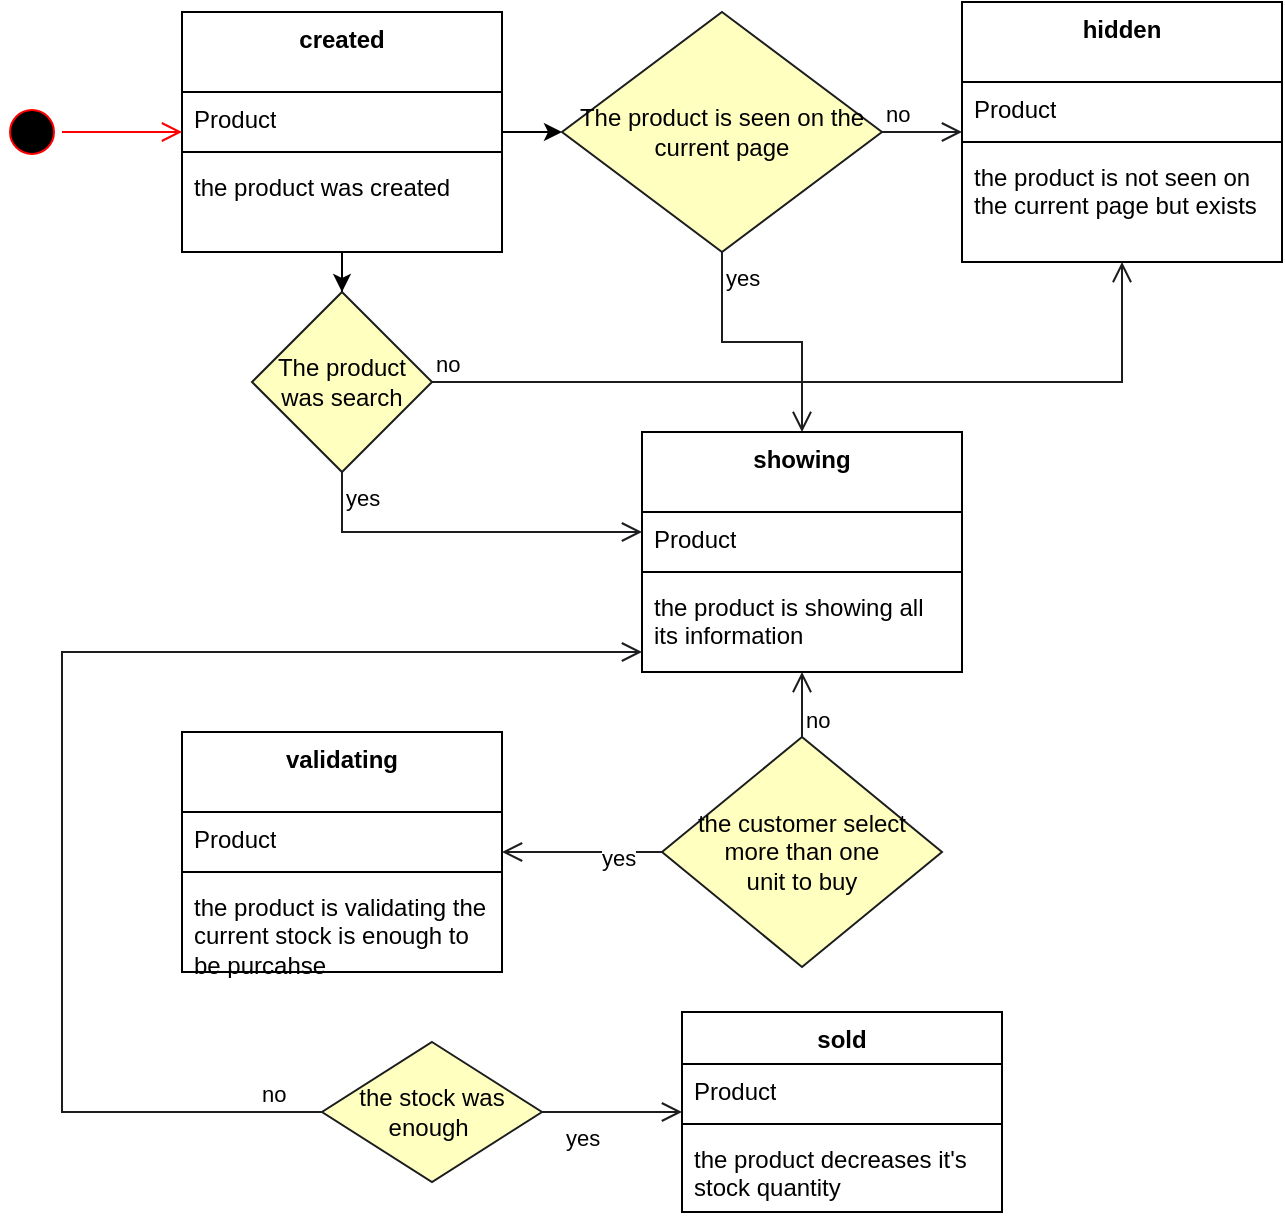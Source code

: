 <mxfile version="24.5.3" type="device">
  <diagram id="PQn-5Fw6K4jAPKaVSkoZ" name="Página-1">
    <mxGraphModel dx="1114" dy="558" grid="1" gridSize="10" guides="1" tooltips="1" connect="1" arrows="1" fold="1" page="1" pageScale="1" pageWidth="827" pageHeight="1169" math="0" shadow="0">
      <root>
        <mxCell id="0" />
        <mxCell id="1" parent="0" />
        <mxCell id="8yeBUtFdL5poYbbCW9lY-4" style="edgeStyle=orthogonalEdgeStyle;rounded=0;orthogonalLoop=1;jettySize=auto;html=1;" parent="1" source="2B88kZ_RZcYbCxnPiZeE-9" target="8yeBUtFdL5poYbbCW9lY-1" edge="1">
          <mxGeometry relative="1" as="geometry" />
        </mxCell>
        <mxCell id="8yeBUtFdL5poYbbCW9lY-28" style="edgeStyle=orthogonalEdgeStyle;rounded=0;orthogonalLoop=1;jettySize=auto;html=1;" parent="1" source="2B88kZ_RZcYbCxnPiZeE-9" target="8yeBUtFdL5poYbbCW9lY-24" edge="1">
          <mxGeometry relative="1" as="geometry" />
        </mxCell>
        <mxCell id="2B88kZ_RZcYbCxnPiZeE-9" value="created" style="swimlane;fontStyle=1;align=center;verticalAlign=top;childLayout=stackLayout;horizontal=1;startSize=40;horizontalStack=0;resizeParent=1;resizeParentMax=0;resizeLast=0;collapsible=1;marginBottom=0;whiteSpace=wrap;html=1;" parent="1" vertex="1">
          <mxGeometry x="150" y="20" width="160" height="120" as="geometry" />
        </mxCell>
        <mxCell id="2B88kZ_RZcYbCxnPiZeE-10" value="Product" style="text;strokeColor=none;fillColor=none;align=left;verticalAlign=top;spacingLeft=4;spacingRight=4;overflow=hidden;rotatable=0;points=[[0,0.5],[1,0.5]];portConstraint=eastwest;whiteSpace=wrap;html=1;" parent="2B88kZ_RZcYbCxnPiZeE-9" vertex="1">
          <mxGeometry y="40" width="160" height="26" as="geometry" />
        </mxCell>
        <mxCell id="2B88kZ_RZcYbCxnPiZeE-11" value="" style="line;strokeWidth=1;fillColor=none;align=left;verticalAlign=middle;spacingTop=-1;spacingLeft=3;spacingRight=3;rotatable=0;labelPosition=right;points=[];portConstraint=eastwest;strokeColor=inherit;" parent="2B88kZ_RZcYbCxnPiZeE-9" vertex="1">
          <mxGeometry y="66" width="160" height="8" as="geometry" />
        </mxCell>
        <mxCell id="2B88kZ_RZcYbCxnPiZeE-12" value="the product was created&amp;nbsp;" style="text;strokeColor=none;fillColor=none;align=left;verticalAlign=top;spacingLeft=4;spacingRight=4;overflow=hidden;rotatable=0;points=[[0,0.5],[1,0.5]];portConstraint=eastwest;whiteSpace=wrap;html=1;" parent="2B88kZ_RZcYbCxnPiZeE-9" vertex="1">
          <mxGeometry y="74" width="160" height="46" as="geometry" />
        </mxCell>
        <mxCell id="2B88kZ_RZcYbCxnPiZeE-18" value="" style="ellipse;html=1;shape=startState;fillColor=#000000;strokeColor=#ff0000;" parent="1" vertex="1">
          <mxGeometry x="60" y="65" width="30" height="30" as="geometry" />
        </mxCell>
        <mxCell id="2B88kZ_RZcYbCxnPiZeE-19" value="" style="edgeStyle=orthogonalEdgeStyle;html=1;verticalAlign=bottom;endArrow=open;endSize=8;strokeColor=#ff0000;rounded=0;" parent="1" source="2B88kZ_RZcYbCxnPiZeE-18" target="2B88kZ_RZcYbCxnPiZeE-9" edge="1">
          <mxGeometry relative="1" as="geometry">
            <mxPoint x="165" y="120" as="targetPoint" />
          </mxGeometry>
        </mxCell>
        <mxCell id="8yeBUtFdL5poYbbCW9lY-1" value="The product is seen on the current page" style="rhombus;whiteSpace=wrap;html=1;fontColor=#000000;fillColor=#ffffc0;strokeColor=#1B1D1E;" parent="1" vertex="1">
          <mxGeometry x="340" y="20" width="160" height="120" as="geometry" />
        </mxCell>
        <mxCell id="8yeBUtFdL5poYbbCW9lY-2" value="no" style="edgeStyle=orthogonalEdgeStyle;html=1;align=left;verticalAlign=bottom;endArrow=open;endSize=8;strokeColor=#1B1D1E;rounded=0;" parent="1" source="8yeBUtFdL5poYbbCW9lY-1" target="8yeBUtFdL5poYbbCW9lY-20" edge="1">
          <mxGeometry x="-1" relative="1" as="geometry">
            <mxPoint x="560" y="80" as="targetPoint" />
          </mxGeometry>
        </mxCell>
        <mxCell id="8yeBUtFdL5poYbbCW9lY-3" value="yes" style="edgeStyle=orthogonalEdgeStyle;html=1;align=left;verticalAlign=top;endArrow=open;endSize=8;strokeColor=#1B1D1E;rounded=0;" parent="1" source="8yeBUtFdL5poYbbCW9lY-1" target="8yeBUtFdL5poYbbCW9lY-5" edge="1">
          <mxGeometry x="-1" relative="1" as="geometry">
            <mxPoint x="400" y="165" as="targetPoint" />
          </mxGeometry>
        </mxCell>
        <mxCell id="8yeBUtFdL5poYbbCW9lY-5" value="showing" style="swimlane;fontStyle=1;align=center;verticalAlign=top;childLayout=stackLayout;horizontal=1;startSize=40;horizontalStack=0;resizeParent=1;resizeParentMax=0;resizeLast=0;collapsible=1;marginBottom=0;whiteSpace=wrap;html=1;" parent="1" vertex="1">
          <mxGeometry x="380" y="230" width="160" height="120" as="geometry" />
        </mxCell>
        <mxCell id="8yeBUtFdL5poYbbCW9lY-6" value="Product" style="text;strokeColor=none;fillColor=none;align=left;verticalAlign=top;spacingLeft=4;spacingRight=4;overflow=hidden;rotatable=0;points=[[0,0.5],[1,0.5]];portConstraint=eastwest;whiteSpace=wrap;html=1;" parent="8yeBUtFdL5poYbbCW9lY-5" vertex="1">
          <mxGeometry y="40" width="160" height="26" as="geometry" />
        </mxCell>
        <mxCell id="8yeBUtFdL5poYbbCW9lY-7" value="" style="line;strokeWidth=1;fillColor=none;align=left;verticalAlign=middle;spacingTop=-1;spacingLeft=3;spacingRight=3;rotatable=0;labelPosition=right;points=[];portConstraint=eastwest;strokeColor=inherit;" parent="8yeBUtFdL5poYbbCW9lY-5" vertex="1">
          <mxGeometry y="66" width="160" height="8" as="geometry" />
        </mxCell>
        <mxCell id="8yeBUtFdL5poYbbCW9lY-8" value="the product is showing all its information&amp;nbsp;&amp;nbsp;" style="text;strokeColor=none;fillColor=none;align=left;verticalAlign=top;spacingLeft=4;spacingRight=4;overflow=hidden;rotatable=0;points=[[0,0.5],[1,0.5]];portConstraint=eastwest;whiteSpace=wrap;html=1;" parent="8yeBUtFdL5poYbbCW9lY-5" vertex="1">
          <mxGeometry y="74" width="160" height="46" as="geometry" />
        </mxCell>
        <mxCell id="8yeBUtFdL5poYbbCW9lY-20" value="hidden" style="swimlane;fontStyle=1;align=center;verticalAlign=top;childLayout=stackLayout;horizontal=1;startSize=40;horizontalStack=0;resizeParent=1;resizeParentMax=0;resizeLast=0;collapsible=1;marginBottom=0;whiteSpace=wrap;html=1;" parent="1" vertex="1">
          <mxGeometry x="540" y="15" width="160" height="130" as="geometry" />
        </mxCell>
        <mxCell id="8yeBUtFdL5poYbbCW9lY-21" value="Product" style="text;strokeColor=none;fillColor=none;align=left;verticalAlign=top;spacingLeft=4;spacingRight=4;overflow=hidden;rotatable=0;points=[[0,0.5],[1,0.5]];portConstraint=eastwest;whiteSpace=wrap;html=1;" parent="8yeBUtFdL5poYbbCW9lY-20" vertex="1">
          <mxGeometry y="40" width="160" height="26" as="geometry" />
        </mxCell>
        <mxCell id="8yeBUtFdL5poYbbCW9lY-22" value="" style="line;strokeWidth=1;fillColor=none;align=left;verticalAlign=middle;spacingTop=-1;spacingLeft=3;spacingRight=3;rotatable=0;labelPosition=right;points=[];portConstraint=eastwest;strokeColor=inherit;" parent="8yeBUtFdL5poYbbCW9lY-20" vertex="1">
          <mxGeometry y="66" width="160" height="8" as="geometry" />
        </mxCell>
        <mxCell id="8yeBUtFdL5poYbbCW9lY-23" value="the product is not seen on the current page but exists&amp;nbsp;" style="text;strokeColor=none;fillColor=none;align=left;verticalAlign=top;spacingLeft=4;spacingRight=4;overflow=hidden;rotatable=0;points=[[0,0.5],[1,0.5]];portConstraint=eastwest;whiteSpace=wrap;html=1;" parent="8yeBUtFdL5poYbbCW9lY-20" vertex="1">
          <mxGeometry y="74" width="160" height="56" as="geometry" />
        </mxCell>
        <mxCell id="8yeBUtFdL5poYbbCW9lY-24" value="The product was search" style="rhombus;whiteSpace=wrap;html=1;fontColor=#000000;fillColor=#ffffc0;strokeColor=#1B1D1E;" parent="1" vertex="1">
          <mxGeometry x="185" y="160" width="90" height="90" as="geometry" />
        </mxCell>
        <mxCell id="8yeBUtFdL5poYbbCW9lY-25" value="no" style="edgeStyle=orthogonalEdgeStyle;html=1;align=left;verticalAlign=bottom;endArrow=open;endSize=8;strokeColor=#1B1D1E;rounded=0;" parent="1" source="8yeBUtFdL5poYbbCW9lY-24" target="8yeBUtFdL5poYbbCW9lY-20" edge="1">
          <mxGeometry x="-1" relative="1" as="geometry">
            <mxPoint x="330" y="310" as="targetPoint" />
          </mxGeometry>
        </mxCell>
        <mxCell id="8yeBUtFdL5poYbbCW9lY-26" value="yes" style="edgeStyle=orthogonalEdgeStyle;html=1;align=left;verticalAlign=top;endArrow=open;endSize=8;strokeColor=#1B1D1E;rounded=0;" parent="1" source="8yeBUtFdL5poYbbCW9lY-24" target="8yeBUtFdL5poYbbCW9lY-5" edge="1">
          <mxGeometry x="-1" relative="1" as="geometry">
            <mxPoint x="190" y="400" as="targetPoint" />
            <Array as="points">
              <mxPoint x="230" y="280" />
            </Array>
          </mxGeometry>
        </mxCell>
        <mxCell id="8yeBUtFdL5poYbbCW9lY-33" value="validating" style="swimlane;fontStyle=1;align=center;verticalAlign=top;childLayout=stackLayout;horizontal=1;startSize=40;horizontalStack=0;resizeParent=1;resizeParentMax=0;resizeLast=0;collapsible=1;marginBottom=0;whiteSpace=wrap;html=1;" parent="1" vertex="1">
          <mxGeometry x="150" y="380" width="160" height="120" as="geometry" />
        </mxCell>
        <mxCell id="8yeBUtFdL5poYbbCW9lY-34" value="Product" style="text;strokeColor=none;fillColor=none;align=left;verticalAlign=top;spacingLeft=4;spacingRight=4;overflow=hidden;rotatable=0;points=[[0,0.5],[1,0.5]];portConstraint=eastwest;whiteSpace=wrap;html=1;" parent="8yeBUtFdL5poYbbCW9lY-33" vertex="1">
          <mxGeometry y="40" width="160" height="26" as="geometry" />
        </mxCell>
        <mxCell id="8yeBUtFdL5poYbbCW9lY-35" value="" style="line;strokeWidth=1;fillColor=none;align=left;verticalAlign=middle;spacingTop=-1;spacingLeft=3;spacingRight=3;rotatable=0;labelPosition=right;points=[];portConstraint=eastwest;strokeColor=inherit;" parent="8yeBUtFdL5poYbbCW9lY-33" vertex="1">
          <mxGeometry y="66" width="160" height="8" as="geometry" />
        </mxCell>
        <mxCell id="8yeBUtFdL5poYbbCW9lY-36" value="the product is validating the current stock is enough to be purcahse&amp;nbsp;" style="text;strokeColor=none;fillColor=none;align=left;verticalAlign=top;spacingLeft=4;spacingRight=4;overflow=hidden;rotatable=0;points=[[0,0.5],[1,0.5]];portConstraint=eastwest;whiteSpace=wrap;html=1;" parent="8yeBUtFdL5poYbbCW9lY-33" vertex="1">
          <mxGeometry y="74" width="160" height="46" as="geometry" />
        </mxCell>
        <mxCell id="8yeBUtFdL5poYbbCW9lY-37" value="the customer select&lt;div&gt;&amp;nbsp;more than one&amp;nbsp;&lt;/div&gt;&lt;div&gt;unit to buy&lt;/div&gt;" style="rhombus;whiteSpace=wrap;html=1;fontColor=#000000;fillColor=#ffffc0;strokeColor=#1B1D1E;" parent="1" vertex="1">
          <mxGeometry x="390" y="382.5" width="140" height="115" as="geometry" />
        </mxCell>
        <mxCell id="8yeBUtFdL5poYbbCW9lY-38" value="no" style="edgeStyle=orthogonalEdgeStyle;html=1;align=left;verticalAlign=bottom;endArrow=open;endSize=8;strokeColor=#1B1D1E;rounded=0;" parent="1" source="8yeBUtFdL5poYbbCW9lY-37" target="8yeBUtFdL5poYbbCW9lY-5" edge="1">
          <mxGeometry x="-1" relative="1" as="geometry">
            <mxPoint x="420" y="370" as="targetPoint" />
          </mxGeometry>
        </mxCell>
        <mxCell id="8yeBUtFdL5poYbbCW9lY-39" value="yes" style="edgeStyle=orthogonalEdgeStyle;html=1;align=left;verticalAlign=top;endArrow=open;endSize=8;strokeColor=#1B1D1E;rounded=0;" parent="1" source="8yeBUtFdL5poYbbCW9lY-37" target="8yeBUtFdL5poYbbCW9lY-33" edge="1">
          <mxGeometry x="-0.2" y="-10" relative="1" as="geometry">
            <mxPoint x="60" y="310" as="targetPoint" />
            <mxPoint as="offset" />
          </mxGeometry>
        </mxCell>
        <mxCell id="8yeBUtFdL5poYbbCW9lY-50" value="the stock was enough&amp;nbsp;" style="rhombus;whiteSpace=wrap;html=1;fontColor=#000000;fillColor=#ffffc0;strokeColor=#1B1D1E;" parent="1" vertex="1">
          <mxGeometry x="220" y="535" width="110" height="70" as="geometry" />
        </mxCell>
        <mxCell id="8yeBUtFdL5poYbbCW9lY-51" value="no" style="edgeStyle=orthogonalEdgeStyle;html=1;align=left;verticalAlign=bottom;endArrow=open;endSize=8;strokeColor=#1B1D1E;rounded=0;exitX=0;exitY=0.5;exitDx=0;exitDy=0;" parent="1" source="8yeBUtFdL5poYbbCW9lY-50" target="8yeBUtFdL5poYbbCW9lY-5" edge="1">
          <mxGeometry x="-0.902" relative="1" as="geometry">
            <mxPoint x="360" y="590" as="targetPoint" />
            <Array as="points">
              <mxPoint x="90" y="570" />
              <mxPoint x="90" y="340" />
            </Array>
            <mxPoint as="offset" />
          </mxGeometry>
        </mxCell>
        <mxCell id="8yeBUtFdL5poYbbCW9lY-52" value="yes" style="edgeStyle=orthogonalEdgeStyle;html=1;align=left;verticalAlign=top;endArrow=open;endSize=8;strokeColor=#1B1D1E;rounded=0;" parent="1" source="8yeBUtFdL5poYbbCW9lY-50" target="8yeBUtFdL5poYbbCW9lY-53" edge="1">
          <mxGeometry x="-0.714" relative="1" as="geometry">
            <mxPoint x="220" y="670" as="targetPoint" />
            <mxPoint as="offset" />
          </mxGeometry>
        </mxCell>
        <mxCell id="8yeBUtFdL5poYbbCW9lY-53" value="sold" style="swimlane;fontStyle=1;align=center;verticalAlign=top;childLayout=stackLayout;horizontal=1;startSize=26;horizontalStack=0;resizeParent=1;resizeParentMax=0;resizeLast=0;collapsible=1;marginBottom=0;whiteSpace=wrap;html=1;" parent="1" vertex="1">
          <mxGeometry x="400" y="520" width="160" height="100" as="geometry" />
        </mxCell>
        <mxCell id="8yeBUtFdL5poYbbCW9lY-54" value="Product" style="text;strokeColor=none;fillColor=none;align=left;verticalAlign=top;spacingLeft=4;spacingRight=4;overflow=hidden;rotatable=0;points=[[0,0.5],[1,0.5]];portConstraint=eastwest;whiteSpace=wrap;html=1;" parent="8yeBUtFdL5poYbbCW9lY-53" vertex="1">
          <mxGeometry y="26" width="160" height="26" as="geometry" />
        </mxCell>
        <mxCell id="8yeBUtFdL5poYbbCW9lY-55" value="" style="line;strokeWidth=1;fillColor=none;align=left;verticalAlign=middle;spacingTop=-1;spacingLeft=3;spacingRight=3;rotatable=0;labelPosition=right;points=[];portConstraint=eastwest;strokeColor=inherit;" parent="8yeBUtFdL5poYbbCW9lY-53" vertex="1">
          <mxGeometry y="52" width="160" height="8" as="geometry" />
        </mxCell>
        <mxCell id="8yeBUtFdL5poYbbCW9lY-56" value="the product decreases it&#39;s stock quantity" style="text;strokeColor=none;fillColor=none;align=left;verticalAlign=top;spacingLeft=4;spacingRight=4;overflow=hidden;rotatable=0;points=[[0,0.5],[1,0.5]];portConstraint=eastwest;whiteSpace=wrap;html=1;" parent="8yeBUtFdL5poYbbCW9lY-53" vertex="1">
          <mxGeometry y="60" width="160" height="40" as="geometry" />
        </mxCell>
      </root>
    </mxGraphModel>
  </diagram>
</mxfile>
